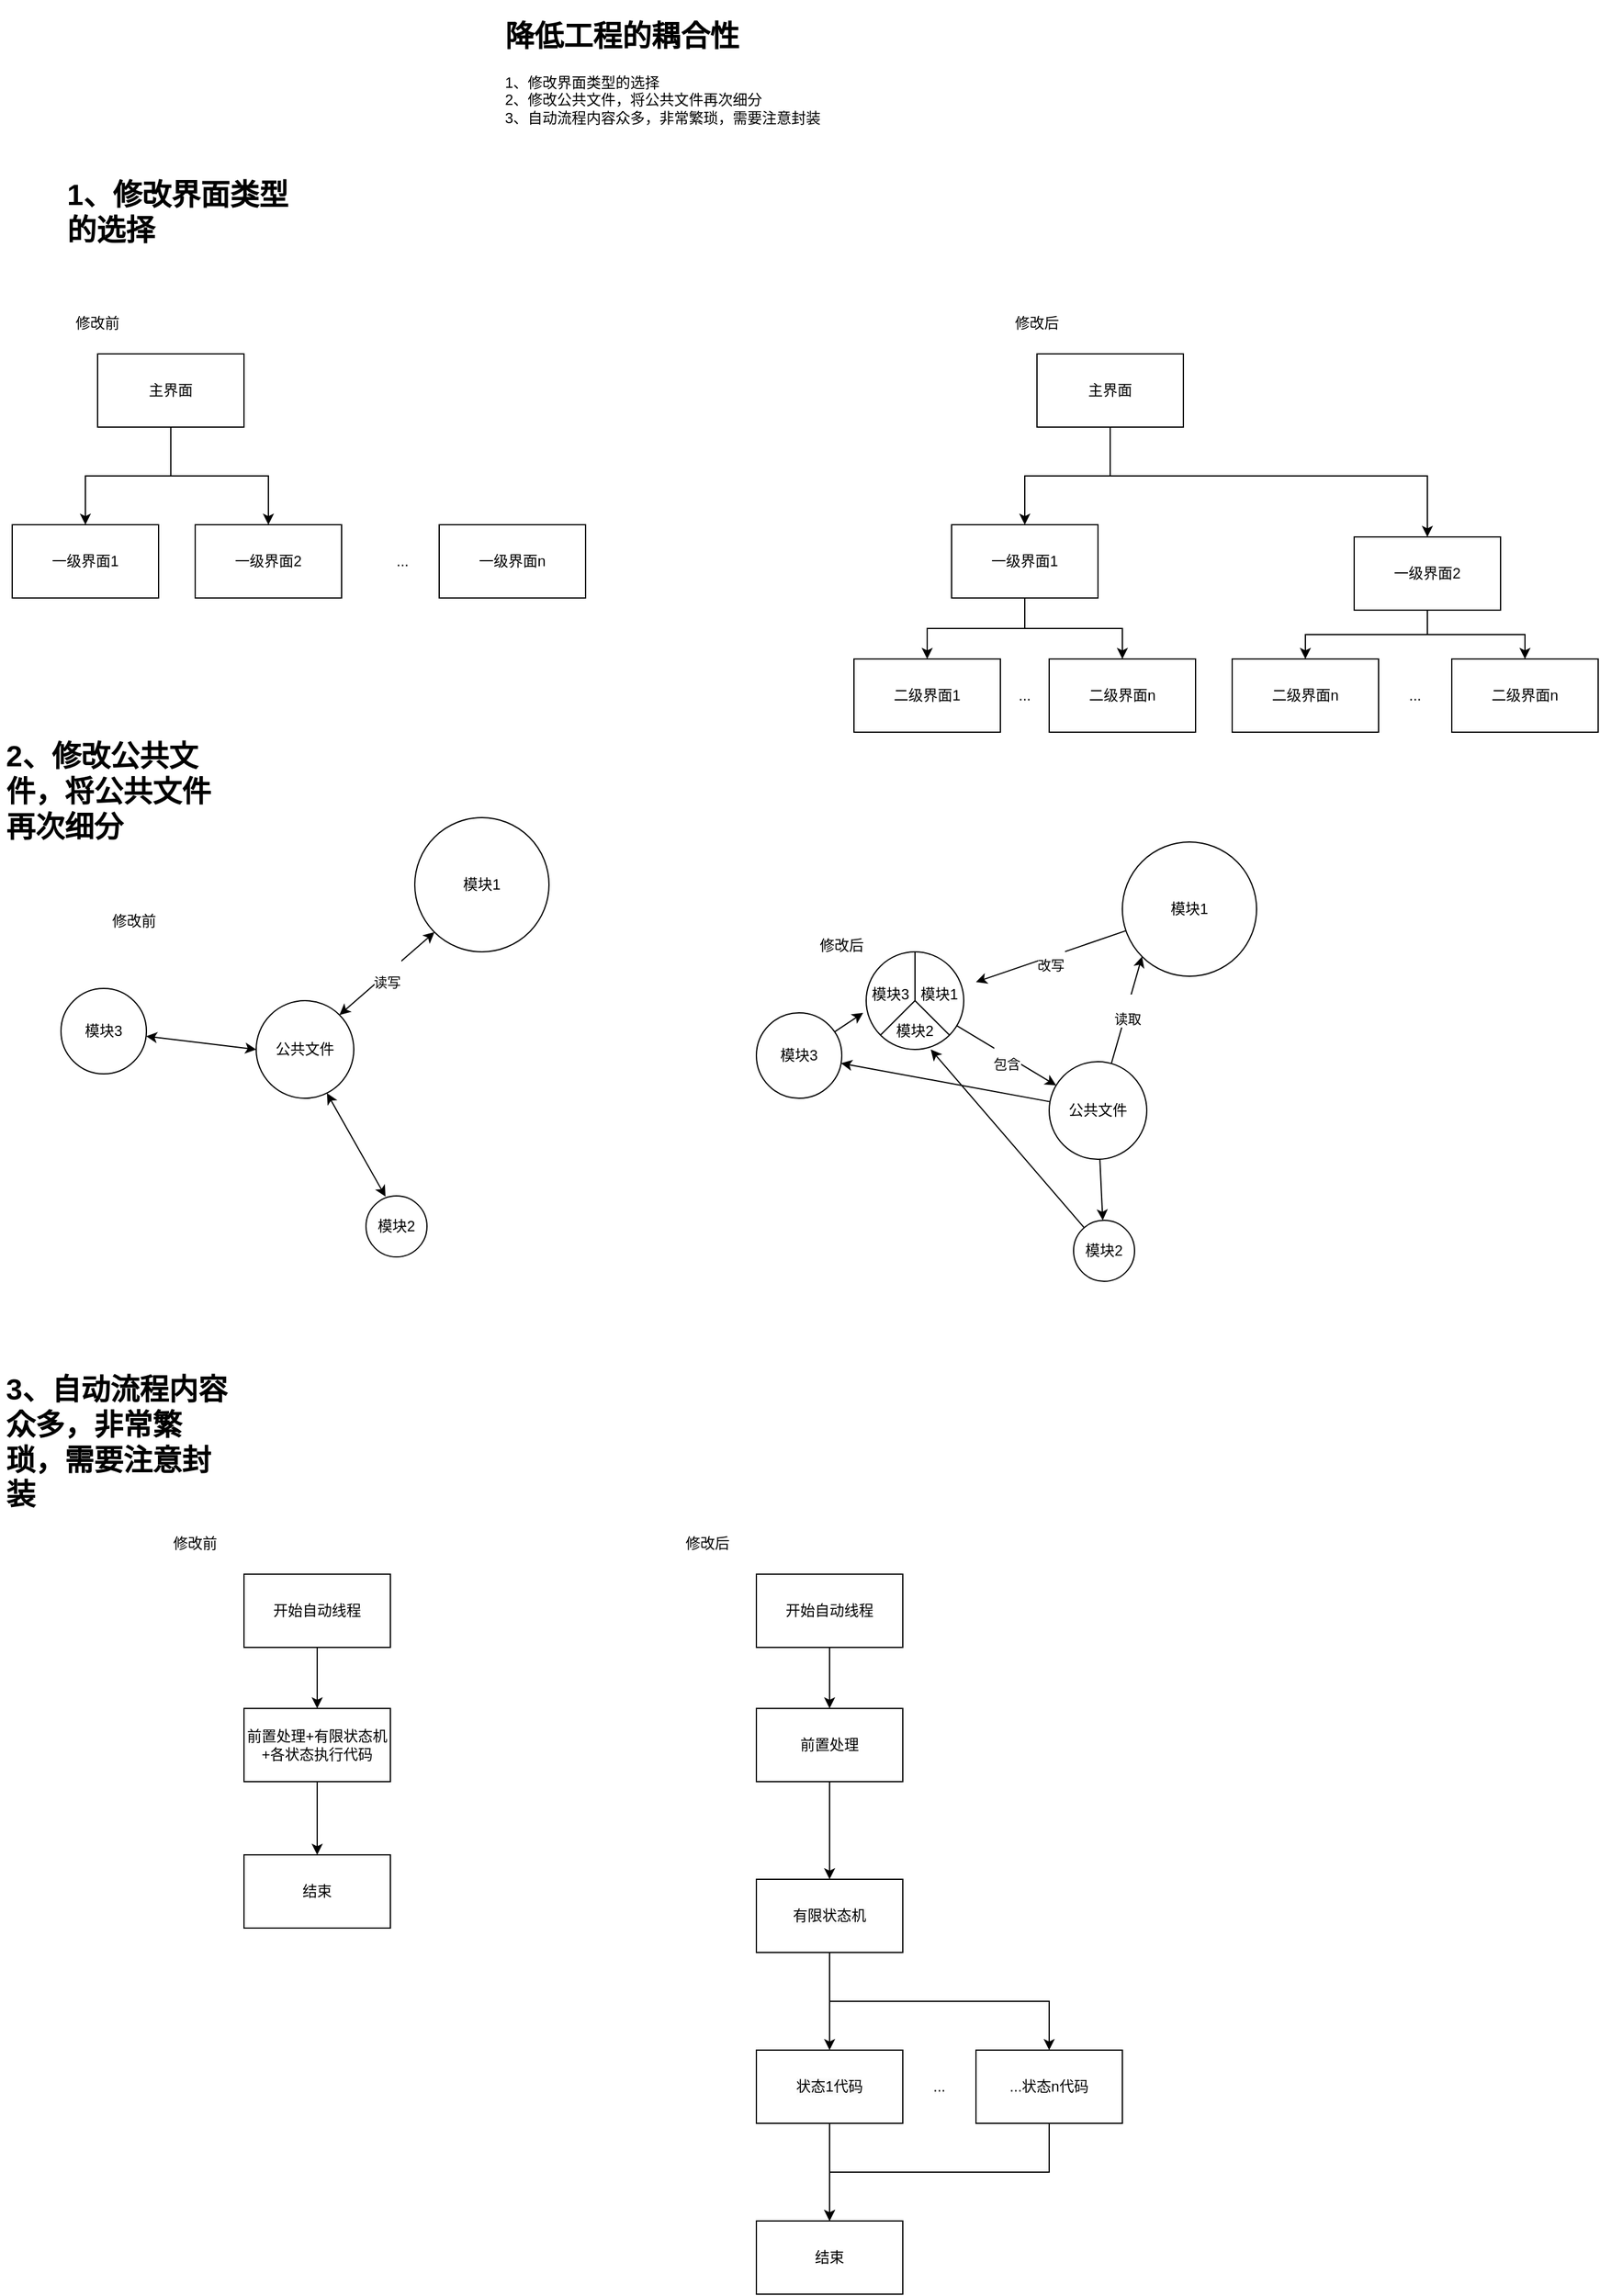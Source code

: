 <mxfile version="21.5.2" type="github">
  <diagram name="第 1 页" id="BK7UexbAD5S3coaDiWZC">
    <mxGraphModel dx="913" dy="477" grid="1" gridSize="10" guides="1" tooltips="1" connect="1" arrows="1" fold="1" page="1" pageScale="1" pageWidth="827" pageHeight="1169" math="0" shadow="0">
      <root>
        <mxCell id="0" />
        <mxCell id="1" parent="0" />
        <mxCell id="pPquGkvTpnL6xaR8iwFb-2" value="&lt;h1&gt;降低工程的耦合性&lt;/h1&gt;&lt;div&gt;1、修改界面类型的选择&lt;/div&gt;&lt;div&gt;2、修改公共文件，将公共文件再次细分&lt;/div&gt;&lt;div&gt;3、自动流程内容众多，非常繁琐，需要注意封装&lt;/div&gt;" style="text;html=1;strokeColor=none;fillColor=none;spacing=5;spacingTop=-20;whiteSpace=wrap;overflow=hidden;rounded=0;" vertex="1" parent="1">
          <mxGeometry x="419" y="60" width="371" height="120" as="geometry" />
        </mxCell>
        <mxCell id="pPquGkvTpnL6xaR8iwFb-4" value="&lt;h1&gt;1、修改界面类型的选择&lt;br&gt;&lt;/h1&gt;" style="text;html=1;strokeColor=none;fillColor=none;spacing=5;spacingTop=-20;whiteSpace=wrap;overflow=hidden;rounded=0;" vertex="1" parent="1">
          <mxGeometry x="60" y="190" width="190" height="120" as="geometry" />
        </mxCell>
        <mxCell id="pPquGkvTpnL6xaR8iwFb-5" value="修改前" style="text;html=1;strokeColor=none;fillColor=none;align=center;verticalAlign=middle;whiteSpace=wrap;rounded=0;" vertex="1" parent="1">
          <mxGeometry x="60" y="300" width="60" height="30" as="geometry" />
        </mxCell>
        <mxCell id="pPquGkvTpnL6xaR8iwFb-9" style="edgeStyle=orthogonalEdgeStyle;rounded=0;orthogonalLoop=1;jettySize=auto;html=1;" edge="1" parent="1" source="pPquGkvTpnL6xaR8iwFb-6" target="pPquGkvTpnL6xaR8iwFb-7">
          <mxGeometry relative="1" as="geometry" />
        </mxCell>
        <mxCell id="pPquGkvTpnL6xaR8iwFb-10" style="edgeStyle=orthogonalEdgeStyle;rounded=0;orthogonalLoop=1;jettySize=auto;html=1;" edge="1" parent="1" source="pPquGkvTpnL6xaR8iwFb-6" target="pPquGkvTpnL6xaR8iwFb-8">
          <mxGeometry relative="1" as="geometry" />
        </mxCell>
        <mxCell id="pPquGkvTpnL6xaR8iwFb-6" value="主界面" style="rounded=0;whiteSpace=wrap;html=1;" vertex="1" parent="1">
          <mxGeometry x="90" y="340" width="120" height="60" as="geometry" />
        </mxCell>
        <mxCell id="pPquGkvTpnL6xaR8iwFb-7" value="一级界面1" style="rounded=0;whiteSpace=wrap;html=1;" vertex="1" parent="1">
          <mxGeometry x="20" y="480" width="120" height="60" as="geometry" />
        </mxCell>
        <mxCell id="pPquGkvTpnL6xaR8iwFb-8" value="一级界面2" style="rounded=0;whiteSpace=wrap;html=1;" vertex="1" parent="1">
          <mxGeometry x="170" y="480" width="120" height="60" as="geometry" />
        </mxCell>
        <mxCell id="pPquGkvTpnL6xaR8iwFb-11" value="一级界面n" style="rounded=0;whiteSpace=wrap;html=1;" vertex="1" parent="1">
          <mxGeometry x="370" y="480" width="120" height="60" as="geometry" />
        </mxCell>
        <mxCell id="pPquGkvTpnL6xaR8iwFb-12" value="..." style="text;html=1;strokeColor=none;fillColor=none;align=center;verticalAlign=middle;whiteSpace=wrap;rounded=0;" vertex="1" parent="1">
          <mxGeometry x="310" y="495" width="60" height="30" as="geometry" />
        </mxCell>
        <mxCell id="pPquGkvTpnL6xaR8iwFb-13" value="修改后" style="text;html=1;strokeColor=none;fillColor=none;align=center;verticalAlign=middle;whiteSpace=wrap;rounded=0;" vertex="1" parent="1">
          <mxGeometry x="830" y="300" width="60" height="30" as="geometry" />
        </mxCell>
        <mxCell id="pPquGkvTpnL6xaR8iwFb-14" style="edgeStyle=orthogonalEdgeStyle;rounded=0;orthogonalLoop=1;jettySize=auto;html=1;" edge="1" parent="1" source="pPquGkvTpnL6xaR8iwFb-16" target="pPquGkvTpnL6xaR8iwFb-17">
          <mxGeometry relative="1" as="geometry" />
        </mxCell>
        <mxCell id="pPquGkvTpnL6xaR8iwFb-15" style="edgeStyle=orthogonalEdgeStyle;rounded=0;orthogonalLoop=1;jettySize=auto;html=1;" edge="1" parent="1" source="pPquGkvTpnL6xaR8iwFb-16" target="pPquGkvTpnL6xaR8iwFb-18">
          <mxGeometry relative="1" as="geometry">
            <Array as="points">
              <mxPoint x="920" y="440" />
              <mxPoint x="1180" y="440" />
            </Array>
          </mxGeometry>
        </mxCell>
        <mxCell id="pPquGkvTpnL6xaR8iwFb-16" value="主界面" style="rounded=0;whiteSpace=wrap;html=1;" vertex="1" parent="1">
          <mxGeometry x="860" y="340" width="120" height="60" as="geometry" />
        </mxCell>
        <mxCell id="pPquGkvTpnL6xaR8iwFb-26" style="edgeStyle=orthogonalEdgeStyle;rounded=0;orthogonalLoop=1;jettySize=auto;html=1;entryX=0.5;entryY=0;entryDx=0;entryDy=0;" edge="1" parent="1" source="pPquGkvTpnL6xaR8iwFb-17" target="pPquGkvTpnL6xaR8iwFb-19">
          <mxGeometry relative="1" as="geometry" />
        </mxCell>
        <mxCell id="pPquGkvTpnL6xaR8iwFb-27" style="edgeStyle=orthogonalEdgeStyle;rounded=0;orthogonalLoop=1;jettySize=auto;html=1;" edge="1" parent="1" source="pPquGkvTpnL6xaR8iwFb-17" target="pPquGkvTpnL6xaR8iwFb-21">
          <mxGeometry relative="1" as="geometry" />
        </mxCell>
        <mxCell id="pPquGkvTpnL6xaR8iwFb-17" value="一级界面1" style="rounded=0;whiteSpace=wrap;html=1;" vertex="1" parent="1">
          <mxGeometry x="790" y="480" width="120" height="60" as="geometry" />
        </mxCell>
        <mxCell id="pPquGkvTpnL6xaR8iwFb-28" style="edgeStyle=orthogonalEdgeStyle;rounded=0;orthogonalLoop=1;jettySize=auto;html=1;entryX=0.5;entryY=0;entryDx=0;entryDy=0;" edge="1" parent="1" source="pPquGkvTpnL6xaR8iwFb-18" target="pPquGkvTpnL6xaR8iwFb-22">
          <mxGeometry relative="1" as="geometry" />
        </mxCell>
        <mxCell id="pPquGkvTpnL6xaR8iwFb-29" style="edgeStyle=orthogonalEdgeStyle;rounded=0;orthogonalLoop=1;jettySize=auto;html=1;entryX=0.5;entryY=0;entryDx=0;entryDy=0;" edge="1" parent="1" source="pPquGkvTpnL6xaR8iwFb-18" target="pPquGkvTpnL6xaR8iwFb-23">
          <mxGeometry relative="1" as="geometry" />
        </mxCell>
        <mxCell id="pPquGkvTpnL6xaR8iwFb-18" value="一级界面2" style="rounded=0;whiteSpace=wrap;html=1;" vertex="1" parent="1">
          <mxGeometry x="1120" y="490" width="120" height="60" as="geometry" />
        </mxCell>
        <mxCell id="pPquGkvTpnL6xaR8iwFb-19" value="二级界面1" style="rounded=0;whiteSpace=wrap;html=1;" vertex="1" parent="1">
          <mxGeometry x="710" y="590" width="120" height="60" as="geometry" />
        </mxCell>
        <mxCell id="pPquGkvTpnL6xaR8iwFb-21" value="二级界面n" style="rounded=0;whiteSpace=wrap;html=1;" vertex="1" parent="1">
          <mxGeometry x="870" y="590" width="120" height="60" as="geometry" />
        </mxCell>
        <mxCell id="pPquGkvTpnL6xaR8iwFb-22" value="二级界面n" style="rounded=0;whiteSpace=wrap;html=1;" vertex="1" parent="1">
          <mxGeometry x="1020" y="590" width="120" height="60" as="geometry" />
        </mxCell>
        <mxCell id="pPquGkvTpnL6xaR8iwFb-23" value="二级界面n" style="rounded=0;whiteSpace=wrap;html=1;" vertex="1" parent="1">
          <mxGeometry x="1200" y="590" width="120" height="60" as="geometry" />
        </mxCell>
        <mxCell id="pPquGkvTpnL6xaR8iwFb-24" value="..." style="text;html=1;strokeColor=none;fillColor=none;align=center;verticalAlign=middle;whiteSpace=wrap;rounded=0;" vertex="1" parent="1">
          <mxGeometry x="1140" y="605" width="60" height="30" as="geometry" />
        </mxCell>
        <mxCell id="pPquGkvTpnL6xaR8iwFb-25" value="..." style="text;html=1;strokeColor=none;fillColor=none;align=center;verticalAlign=middle;whiteSpace=wrap;rounded=0;" vertex="1" parent="1">
          <mxGeometry x="820" y="605" width="60" height="30" as="geometry" />
        </mxCell>
        <mxCell id="pPquGkvTpnL6xaR8iwFb-30" value="&lt;h1&gt;2、修改公共文件，将公共文件再次细分&lt;br&gt;&lt;/h1&gt;" style="text;html=1;strokeColor=none;fillColor=none;spacing=5;spacingTop=-20;whiteSpace=wrap;overflow=hidden;rounded=0;" vertex="1" parent="1">
          <mxGeometry x="10" y="650" width="190" height="120" as="geometry" />
        </mxCell>
        <mxCell id="pPquGkvTpnL6xaR8iwFb-31" value="公共文件" style="ellipse;whiteSpace=wrap;html=1;aspect=fixed;" vertex="1" parent="1">
          <mxGeometry x="220" y="870" width="80" height="80" as="geometry" />
        </mxCell>
        <mxCell id="pPquGkvTpnL6xaR8iwFb-32" value="修改前" style="text;html=1;strokeColor=none;fillColor=none;align=center;verticalAlign=middle;whiteSpace=wrap;rounded=0;" vertex="1" parent="1">
          <mxGeometry x="90" y="790" width="60" height="30" as="geometry" />
        </mxCell>
        <mxCell id="pPquGkvTpnL6xaR8iwFb-33" value="模块1" style="ellipse;whiteSpace=wrap;html=1;aspect=fixed;" vertex="1" parent="1">
          <mxGeometry x="350" y="720" width="110" height="110" as="geometry" />
        </mxCell>
        <mxCell id="pPquGkvTpnL6xaR8iwFb-35" value="模块2" style="ellipse;whiteSpace=wrap;html=1;aspect=fixed;" vertex="1" parent="1">
          <mxGeometry x="310" y="1030" width="50" height="50" as="geometry" />
        </mxCell>
        <mxCell id="pPquGkvTpnL6xaR8iwFb-37" value="模块3" style="ellipse;whiteSpace=wrap;html=1;aspect=fixed;" vertex="1" parent="1">
          <mxGeometry x="60" y="860" width="70" height="70" as="geometry" />
        </mxCell>
        <mxCell id="pPquGkvTpnL6xaR8iwFb-48" style="rounded=0;orthogonalLoop=1;jettySize=auto;html=1;" edge="1" parent="1" source="pPquGkvTpnL6xaR8iwFb-50" target="pPquGkvTpnL6xaR8iwFb-55">
          <mxGeometry relative="1" as="geometry" />
        </mxCell>
        <mxCell id="pPquGkvTpnL6xaR8iwFb-49" style="rounded=0;orthogonalLoop=1;jettySize=auto;html=1;" edge="1" parent="1" source="pPquGkvTpnL6xaR8iwFb-50" target="pPquGkvTpnL6xaR8iwFb-57">
          <mxGeometry relative="1" as="geometry" />
        </mxCell>
        <mxCell id="pPquGkvTpnL6xaR8iwFb-50" value="公共文件" style="ellipse;whiteSpace=wrap;html=1;aspect=fixed;" vertex="1" parent="1">
          <mxGeometry x="870" y="920" width="80" height="80" as="geometry" />
        </mxCell>
        <mxCell id="pPquGkvTpnL6xaR8iwFb-51" value="修改后" style="text;html=1;strokeColor=none;fillColor=none;align=center;verticalAlign=middle;whiteSpace=wrap;rounded=0;" vertex="1" parent="1">
          <mxGeometry x="670" y="810" width="60" height="30" as="geometry" />
        </mxCell>
        <mxCell id="pPquGkvTpnL6xaR8iwFb-67" value="&lt;br&gt;改写" style="rounded=0;orthogonalLoop=1;jettySize=auto;html=1;" edge="1" parent="1" source="pPquGkvTpnL6xaR8iwFb-53" target="pPquGkvTpnL6xaR8iwFb-65">
          <mxGeometry relative="1" as="geometry" />
        </mxCell>
        <mxCell id="pPquGkvTpnL6xaR8iwFb-53" value="模块1" style="ellipse;whiteSpace=wrap;html=1;aspect=fixed;" vertex="1" parent="1">
          <mxGeometry x="930" y="740" width="110" height="110" as="geometry" />
        </mxCell>
        <mxCell id="pPquGkvTpnL6xaR8iwFb-72" style="rounded=0;orthogonalLoop=1;jettySize=auto;html=1;" edge="1" parent="1" source="pPquGkvTpnL6xaR8iwFb-55" target="pPquGkvTpnL6xaR8iwFb-66">
          <mxGeometry relative="1" as="geometry" />
        </mxCell>
        <mxCell id="pPquGkvTpnL6xaR8iwFb-55" value="模块2" style="ellipse;whiteSpace=wrap;html=1;aspect=fixed;" vertex="1" parent="1">
          <mxGeometry x="890" y="1050" width="50" height="50" as="geometry" />
        </mxCell>
        <mxCell id="pPquGkvTpnL6xaR8iwFb-73" style="rounded=0;orthogonalLoop=1;jettySize=auto;html=1;" edge="1" parent="1" source="pPquGkvTpnL6xaR8iwFb-57" target="pPquGkvTpnL6xaR8iwFb-64">
          <mxGeometry relative="1" as="geometry" />
        </mxCell>
        <mxCell id="pPquGkvTpnL6xaR8iwFb-57" value="模块3" style="ellipse;whiteSpace=wrap;html=1;aspect=fixed;" vertex="1" parent="1">
          <mxGeometry x="630" y="880" width="70" height="70" as="geometry" />
        </mxCell>
        <mxCell id="pPquGkvTpnL6xaR8iwFb-74" value="&lt;br&gt;包含" style="rounded=0;orthogonalLoop=1;jettySize=auto;html=1;" edge="1" parent="1" source="pPquGkvTpnL6xaR8iwFb-60" target="pPquGkvTpnL6xaR8iwFb-50">
          <mxGeometry relative="1" as="geometry" />
        </mxCell>
        <mxCell id="pPquGkvTpnL6xaR8iwFb-60" value="" style="ellipse;whiteSpace=wrap;html=1;aspect=fixed;" vertex="1" parent="1">
          <mxGeometry x="720" y="830" width="80" height="80" as="geometry" />
        </mxCell>
        <mxCell id="pPquGkvTpnL6xaR8iwFb-61" value="" style="endArrow=none;html=1;rounded=0;exitX=0.5;exitY=0;exitDx=0;exitDy=0;entryX=0.5;entryY=0.5;entryDx=0;entryDy=0;entryPerimeter=0;" edge="1" parent="1" source="pPquGkvTpnL6xaR8iwFb-60" target="pPquGkvTpnL6xaR8iwFb-60">
          <mxGeometry width="50" height="50" relative="1" as="geometry">
            <mxPoint x="800" y="790" as="sourcePoint" />
            <mxPoint x="850" y="740" as="targetPoint" />
          </mxGeometry>
        </mxCell>
        <mxCell id="pPquGkvTpnL6xaR8iwFb-62" value="" style="endArrow=none;html=1;rounded=0;exitX=0;exitY=1;exitDx=0;exitDy=0;" edge="1" parent="1" source="pPquGkvTpnL6xaR8iwFb-60">
          <mxGeometry width="50" height="50" relative="1" as="geometry">
            <mxPoint x="800" y="780" as="sourcePoint" />
            <mxPoint x="760" y="870" as="targetPoint" />
          </mxGeometry>
        </mxCell>
        <mxCell id="pPquGkvTpnL6xaR8iwFb-63" value="" style="endArrow=none;html=1;rounded=0;exitX=1;exitY=1;exitDx=0;exitDy=0;" edge="1" parent="1" source="pPquGkvTpnL6xaR8iwFb-60">
          <mxGeometry width="50" height="50" relative="1" as="geometry">
            <mxPoint x="840" y="770" as="sourcePoint" />
            <mxPoint x="760" y="870" as="targetPoint" />
          </mxGeometry>
        </mxCell>
        <mxCell id="pPquGkvTpnL6xaR8iwFb-64" value="模块3" style="text;html=1;strokeColor=none;fillColor=none;align=center;verticalAlign=middle;whiteSpace=wrap;rounded=0;" vertex="1" parent="1">
          <mxGeometry x="710" y="850" width="60" height="30" as="geometry" />
        </mxCell>
        <mxCell id="pPquGkvTpnL6xaR8iwFb-65" value="模块1" style="text;html=1;strokeColor=none;fillColor=none;align=center;verticalAlign=middle;whiteSpace=wrap;rounded=0;" vertex="1" parent="1">
          <mxGeometry x="750" y="850" width="60" height="30" as="geometry" />
        </mxCell>
        <mxCell id="pPquGkvTpnL6xaR8iwFb-66" value="模块2" style="text;html=1;strokeColor=none;fillColor=none;align=center;verticalAlign=middle;whiteSpace=wrap;rounded=0;" vertex="1" parent="1">
          <mxGeometry x="730" y="880" width="60" height="30" as="geometry" />
        </mxCell>
        <mxCell id="pPquGkvTpnL6xaR8iwFb-68" value="&lt;br&gt;读取" style="rounded=0;orthogonalLoop=1;jettySize=auto;html=1;entryX=0;entryY=1;entryDx=0;entryDy=0;" edge="1" parent="1" source="pPquGkvTpnL6xaR8iwFb-50" target="pPquGkvTpnL6xaR8iwFb-53">
          <mxGeometry relative="1" as="geometry">
            <mxPoint x="869" y="903" as="sourcePoint" />
            <mxPoint x="960" y="860" as="targetPoint" />
          </mxGeometry>
        </mxCell>
        <mxCell id="pPquGkvTpnL6xaR8iwFb-76" value="&lt;br&gt;读写" style="endArrow=classic;startArrow=classic;html=1;rounded=0;entryX=0;entryY=1;entryDx=0;entryDy=0;exitX=1;exitY=0;exitDx=0;exitDy=0;" edge="1" parent="1" source="pPquGkvTpnL6xaR8iwFb-31" target="pPquGkvTpnL6xaR8iwFb-33">
          <mxGeometry width="50" height="50" relative="1" as="geometry">
            <mxPoint x="310" y="880" as="sourcePoint" />
            <mxPoint x="360" y="830" as="targetPoint" />
          </mxGeometry>
        </mxCell>
        <mxCell id="pPquGkvTpnL6xaR8iwFb-77" value="" style="endArrow=classic;startArrow=classic;html=1;rounded=0;exitX=0.32;exitY=0.012;exitDx=0;exitDy=0;exitPerimeter=0;entryX=0.725;entryY=0.948;entryDx=0;entryDy=0;entryPerimeter=0;" edge="1" parent="1" source="pPquGkvTpnL6xaR8iwFb-35" target="pPquGkvTpnL6xaR8iwFb-31">
          <mxGeometry width="50" height="50" relative="1" as="geometry">
            <mxPoint x="510" y="950" as="sourcePoint" />
            <mxPoint x="560" y="900" as="targetPoint" />
          </mxGeometry>
        </mxCell>
        <mxCell id="pPquGkvTpnL6xaR8iwFb-78" value="" style="endArrow=classic;startArrow=classic;html=1;rounded=0;entryX=0;entryY=0.5;entryDx=0;entryDy=0;" edge="1" parent="1" source="pPquGkvTpnL6xaR8iwFb-37" target="pPquGkvTpnL6xaR8iwFb-31">
          <mxGeometry width="50" height="50" relative="1" as="geometry">
            <mxPoint x="100" y="1050" as="sourcePoint" />
            <mxPoint x="150" y="1000" as="targetPoint" />
          </mxGeometry>
        </mxCell>
        <mxCell id="pPquGkvTpnL6xaR8iwFb-80" value="&lt;h1&gt;3、自动流程内容众多，非常繁琐，需要注意封装&lt;br&gt;&lt;/h1&gt;" style="text;html=1;strokeColor=none;fillColor=none;spacing=5;spacingTop=-20;whiteSpace=wrap;overflow=hidden;rounded=0;" vertex="1" parent="1">
          <mxGeometry x="10" y="1169" width="190" height="120" as="geometry" />
        </mxCell>
        <mxCell id="pPquGkvTpnL6xaR8iwFb-86" value="" style="edgeStyle=orthogonalEdgeStyle;rounded=0;orthogonalLoop=1;jettySize=auto;html=1;" edge="1" parent="1" source="pPquGkvTpnL6xaR8iwFb-82" target="pPquGkvTpnL6xaR8iwFb-85">
          <mxGeometry relative="1" as="geometry" />
        </mxCell>
        <mxCell id="pPquGkvTpnL6xaR8iwFb-82" value="开始自动线程" style="rounded=0;whiteSpace=wrap;html=1;" vertex="1" parent="1">
          <mxGeometry x="210" y="1340" width="120" height="60" as="geometry" />
        </mxCell>
        <mxCell id="pPquGkvTpnL6xaR8iwFb-83" value="修改前" style="text;html=1;strokeColor=none;fillColor=none;align=center;verticalAlign=middle;whiteSpace=wrap;rounded=0;" vertex="1" parent="1">
          <mxGeometry x="140" y="1300" width="60" height="30" as="geometry" />
        </mxCell>
        <mxCell id="pPquGkvTpnL6xaR8iwFb-88" value="" style="edgeStyle=orthogonalEdgeStyle;rounded=0;orthogonalLoop=1;jettySize=auto;html=1;" edge="1" parent="1" source="pPquGkvTpnL6xaR8iwFb-85" target="pPquGkvTpnL6xaR8iwFb-87">
          <mxGeometry relative="1" as="geometry" />
        </mxCell>
        <mxCell id="pPquGkvTpnL6xaR8iwFb-85" value="前置处理+有限状态机+各状态执行代码" style="rounded=0;whiteSpace=wrap;html=1;" vertex="1" parent="1">
          <mxGeometry x="210" y="1450" width="120" height="60" as="geometry" />
        </mxCell>
        <mxCell id="pPquGkvTpnL6xaR8iwFb-87" value="结束" style="whiteSpace=wrap;html=1;rounded=0;" vertex="1" parent="1">
          <mxGeometry x="210" y="1570" width="120" height="60" as="geometry" />
        </mxCell>
        <mxCell id="pPquGkvTpnL6xaR8iwFb-105" value="" style="edgeStyle=orthogonalEdgeStyle;rounded=0;orthogonalLoop=1;jettySize=auto;html=1;" edge="1" parent="1" source="pPquGkvTpnL6xaR8iwFb-90" target="pPquGkvTpnL6xaR8iwFb-93">
          <mxGeometry relative="1" as="geometry" />
        </mxCell>
        <mxCell id="pPquGkvTpnL6xaR8iwFb-90" value="开始自动线程" style="rounded=0;whiteSpace=wrap;html=1;" vertex="1" parent="1">
          <mxGeometry x="630" y="1340" width="120" height="60" as="geometry" />
        </mxCell>
        <mxCell id="pPquGkvTpnL6xaR8iwFb-91" value="修改后" style="text;html=1;strokeColor=none;fillColor=none;align=center;verticalAlign=middle;whiteSpace=wrap;rounded=0;" vertex="1" parent="1">
          <mxGeometry x="560" y="1300" width="60" height="30" as="geometry" />
        </mxCell>
        <mxCell id="pPquGkvTpnL6xaR8iwFb-96" value="" style="edgeStyle=orthogonalEdgeStyle;rounded=0;orthogonalLoop=1;jettySize=auto;html=1;" edge="1" parent="1" source="pPquGkvTpnL6xaR8iwFb-93" target="pPquGkvTpnL6xaR8iwFb-95">
          <mxGeometry relative="1" as="geometry" />
        </mxCell>
        <mxCell id="pPquGkvTpnL6xaR8iwFb-93" value="前置处理" style="rounded=0;whiteSpace=wrap;html=1;" vertex="1" parent="1">
          <mxGeometry x="630" y="1450" width="120" height="60" as="geometry" />
        </mxCell>
        <mxCell id="pPquGkvTpnL6xaR8iwFb-94" value="结束" style="whiteSpace=wrap;html=1;rounded=0;" vertex="1" parent="1">
          <mxGeometry x="630" y="1870" width="120" height="60" as="geometry" />
        </mxCell>
        <mxCell id="pPquGkvTpnL6xaR8iwFb-98" value="" style="edgeStyle=orthogonalEdgeStyle;rounded=0;orthogonalLoop=1;jettySize=auto;html=1;" edge="1" parent="1" source="pPquGkvTpnL6xaR8iwFb-95" target="pPquGkvTpnL6xaR8iwFb-97">
          <mxGeometry relative="1" as="geometry" />
        </mxCell>
        <mxCell id="pPquGkvTpnL6xaR8iwFb-101" style="edgeStyle=orthogonalEdgeStyle;rounded=0;orthogonalLoop=1;jettySize=auto;html=1;" edge="1" parent="1" source="pPquGkvTpnL6xaR8iwFb-95" target="pPquGkvTpnL6xaR8iwFb-99">
          <mxGeometry relative="1" as="geometry">
            <Array as="points">
              <mxPoint x="690" y="1690" />
              <mxPoint x="870" y="1690" />
            </Array>
          </mxGeometry>
        </mxCell>
        <mxCell id="pPquGkvTpnL6xaR8iwFb-95" value="&lt;span style=&quot;color: rgb(0, 0, 0); font-family: Helvetica; font-size: 12px; font-style: normal; font-variant-ligatures: normal; font-variant-caps: normal; font-weight: 400; letter-spacing: normal; orphans: 2; text-align: center; text-indent: 0px; text-transform: none; widows: 2; word-spacing: 0px; -webkit-text-stroke-width: 0px; background-color: rgb(251, 251, 251); text-decoration-thickness: initial; text-decoration-style: initial; text-decoration-color: initial; float: none; display: inline !important;&quot;&gt;有限状态机&lt;/span&gt;&lt;br&gt;" style="whiteSpace=wrap;html=1;rounded=0;" vertex="1" parent="1">
          <mxGeometry x="630" y="1590" width="120" height="60" as="geometry" />
        </mxCell>
        <mxCell id="pPquGkvTpnL6xaR8iwFb-104" style="edgeStyle=orthogonalEdgeStyle;rounded=0;orthogonalLoop=1;jettySize=auto;html=1;entryX=0.5;entryY=0;entryDx=0;entryDy=0;" edge="1" parent="1" source="pPquGkvTpnL6xaR8iwFb-97" target="pPquGkvTpnL6xaR8iwFb-94">
          <mxGeometry relative="1" as="geometry" />
        </mxCell>
        <mxCell id="pPquGkvTpnL6xaR8iwFb-97" value="&lt;span style=&quot;color: rgb(0, 0, 0); font-family: Helvetica; font-size: 12px; font-style: normal; font-variant-ligatures: normal; font-variant-caps: normal; font-weight: 400; letter-spacing: normal; orphans: 2; text-align: center; text-indent: 0px; text-transform: none; widows: 2; word-spacing: 0px; -webkit-text-stroke-width: 0px; background-color: rgb(251, 251, 251); text-decoration-thickness: initial; text-decoration-style: initial; text-decoration-color: initial; float: none; display: inline !important;&quot;&gt;状态1代码&lt;/span&gt;" style="whiteSpace=wrap;html=1;rounded=0;" vertex="1" parent="1">
          <mxGeometry x="630" y="1730" width="120" height="60" as="geometry" />
        </mxCell>
        <mxCell id="pPquGkvTpnL6xaR8iwFb-103" style="edgeStyle=orthogonalEdgeStyle;rounded=0;orthogonalLoop=1;jettySize=auto;html=1;" edge="1" parent="1" source="pPquGkvTpnL6xaR8iwFb-99" target="pPquGkvTpnL6xaR8iwFb-94">
          <mxGeometry relative="1" as="geometry">
            <Array as="points">
              <mxPoint x="870" y="1830" />
              <mxPoint x="690" y="1830" />
            </Array>
          </mxGeometry>
        </mxCell>
        <mxCell id="pPquGkvTpnL6xaR8iwFb-99" value="...状态n代码" style="whiteSpace=wrap;html=1;rounded=0;" vertex="1" parent="1">
          <mxGeometry x="810" y="1730" width="120" height="60" as="geometry" />
        </mxCell>
        <mxCell id="pPquGkvTpnL6xaR8iwFb-102" value="..." style="text;html=1;strokeColor=none;fillColor=none;align=center;verticalAlign=middle;whiteSpace=wrap;rounded=0;" vertex="1" parent="1">
          <mxGeometry x="750" y="1745" width="60" height="30" as="geometry" />
        </mxCell>
      </root>
    </mxGraphModel>
  </diagram>
</mxfile>
